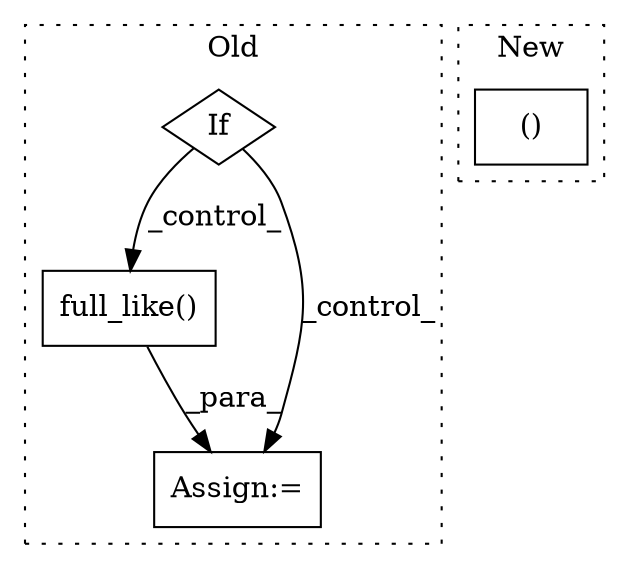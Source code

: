digraph G {
subgraph cluster0 {
1 [label="full_like()" a="75" s="5871,5906" l="16,1" shape="box"];
3 [label="Assign:=" a="68" s="5935" l="3" shape="box"];
4 [label="If" a="96" s="5658" l="3" shape="diamond"];
label = "Old";
style="dotted";
}
subgraph cluster1 {
2 [label="()" a="54" s="6632" l="17" shape="box"];
label = "New";
style="dotted";
}
1 -> 3 [label="_para_"];
4 -> 1 [label="_control_"];
4 -> 3 [label="_control_"];
}